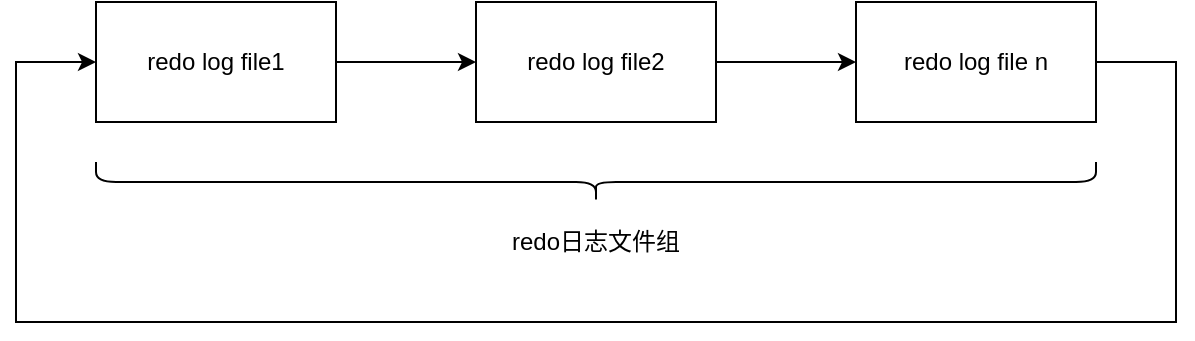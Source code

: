 <mxfile version="15.2.7" type="device"><diagram id="uXoJyrfZfxtgaEclYVtT" name="第 1 页"><mxGraphModel dx="1024" dy="592" grid="1" gridSize="10" guides="1" tooltips="1" connect="1" arrows="1" fold="1" page="1" pageScale="1" pageWidth="827" pageHeight="1169" math="0" shadow="0"><root><mxCell id="0"/><mxCell id="1" parent="0"/><mxCell id="lHRbcT4xVmj5qHJB_mrf-4" style="edgeStyle=orthogonalEdgeStyle;rounded=0;orthogonalLoop=1;jettySize=auto;html=1;exitX=1;exitY=0.5;exitDx=0;exitDy=0;entryX=0;entryY=0.5;entryDx=0;entryDy=0;" edge="1" parent="1" source="lHRbcT4xVmj5qHJB_mrf-1" target="lHRbcT4xVmj5qHJB_mrf-2"><mxGeometry relative="1" as="geometry"/></mxCell><mxCell id="lHRbcT4xVmj5qHJB_mrf-1" value="redo log file1" style="rounded=0;whiteSpace=wrap;html=1;" vertex="1" parent="1"><mxGeometry x="240" y="240" width="120" height="60" as="geometry"/></mxCell><mxCell id="lHRbcT4xVmj5qHJB_mrf-5" value="" style="edgeStyle=orthogonalEdgeStyle;rounded=0;orthogonalLoop=1;jettySize=auto;html=1;" edge="1" parent="1" source="lHRbcT4xVmj5qHJB_mrf-2" target="lHRbcT4xVmj5qHJB_mrf-3"><mxGeometry relative="1" as="geometry"/></mxCell><mxCell id="lHRbcT4xVmj5qHJB_mrf-2" value="redo log file2" style="rounded=0;whiteSpace=wrap;html=1;" vertex="1" parent="1"><mxGeometry x="430" y="240" width="120" height="60" as="geometry"/></mxCell><mxCell id="lHRbcT4xVmj5qHJB_mrf-6" style="edgeStyle=orthogonalEdgeStyle;rounded=0;orthogonalLoop=1;jettySize=auto;html=1;entryX=0;entryY=0.5;entryDx=0;entryDy=0;exitX=1;exitY=0.5;exitDx=0;exitDy=0;" edge="1" parent="1" source="lHRbcT4xVmj5qHJB_mrf-3" target="lHRbcT4xVmj5qHJB_mrf-1"><mxGeometry relative="1" as="geometry"><Array as="points"><mxPoint x="780" y="270"/><mxPoint x="780" y="400"/><mxPoint x="200" y="400"/><mxPoint x="200" y="270"/></Array></mxGeometry></mxCell><mxCell id="lHRbcT4xVmj5qHJB_mrf-3" value="redo log file n" style="rounded=0;whiteSpace=wrap;html=1;" vertex="1" parent="1"><mxGeometry x="620" y="240" width="120" height="60" as="geometry"/></mxCell><mxCell id="lHRbcT4xVmj5qHJB_mrf-7" value="" style="shape=curlyBracket;whiteSpace=wrap;html=1;rounded=1;rotation=-90;" vertex="1" parent="1"><mxGeometry x="480" y="80" width="20" height="500" as="geometry"/></mxCell><mxCell id="lHRbcT4xVmj5qHJB_mrf-9" value="redo日志文件组" style="text;html=1;strokeColor=none;fillColor=none;align=center;verticalAlign=middle;whiteSpace=wrap;rounded=0;" vertex="1" parent="1"><mxGeometry x="430" y="350" width="120" height="20" as="geometry"/></mxCell></root></mxGraphModel></diagram></mxfile>